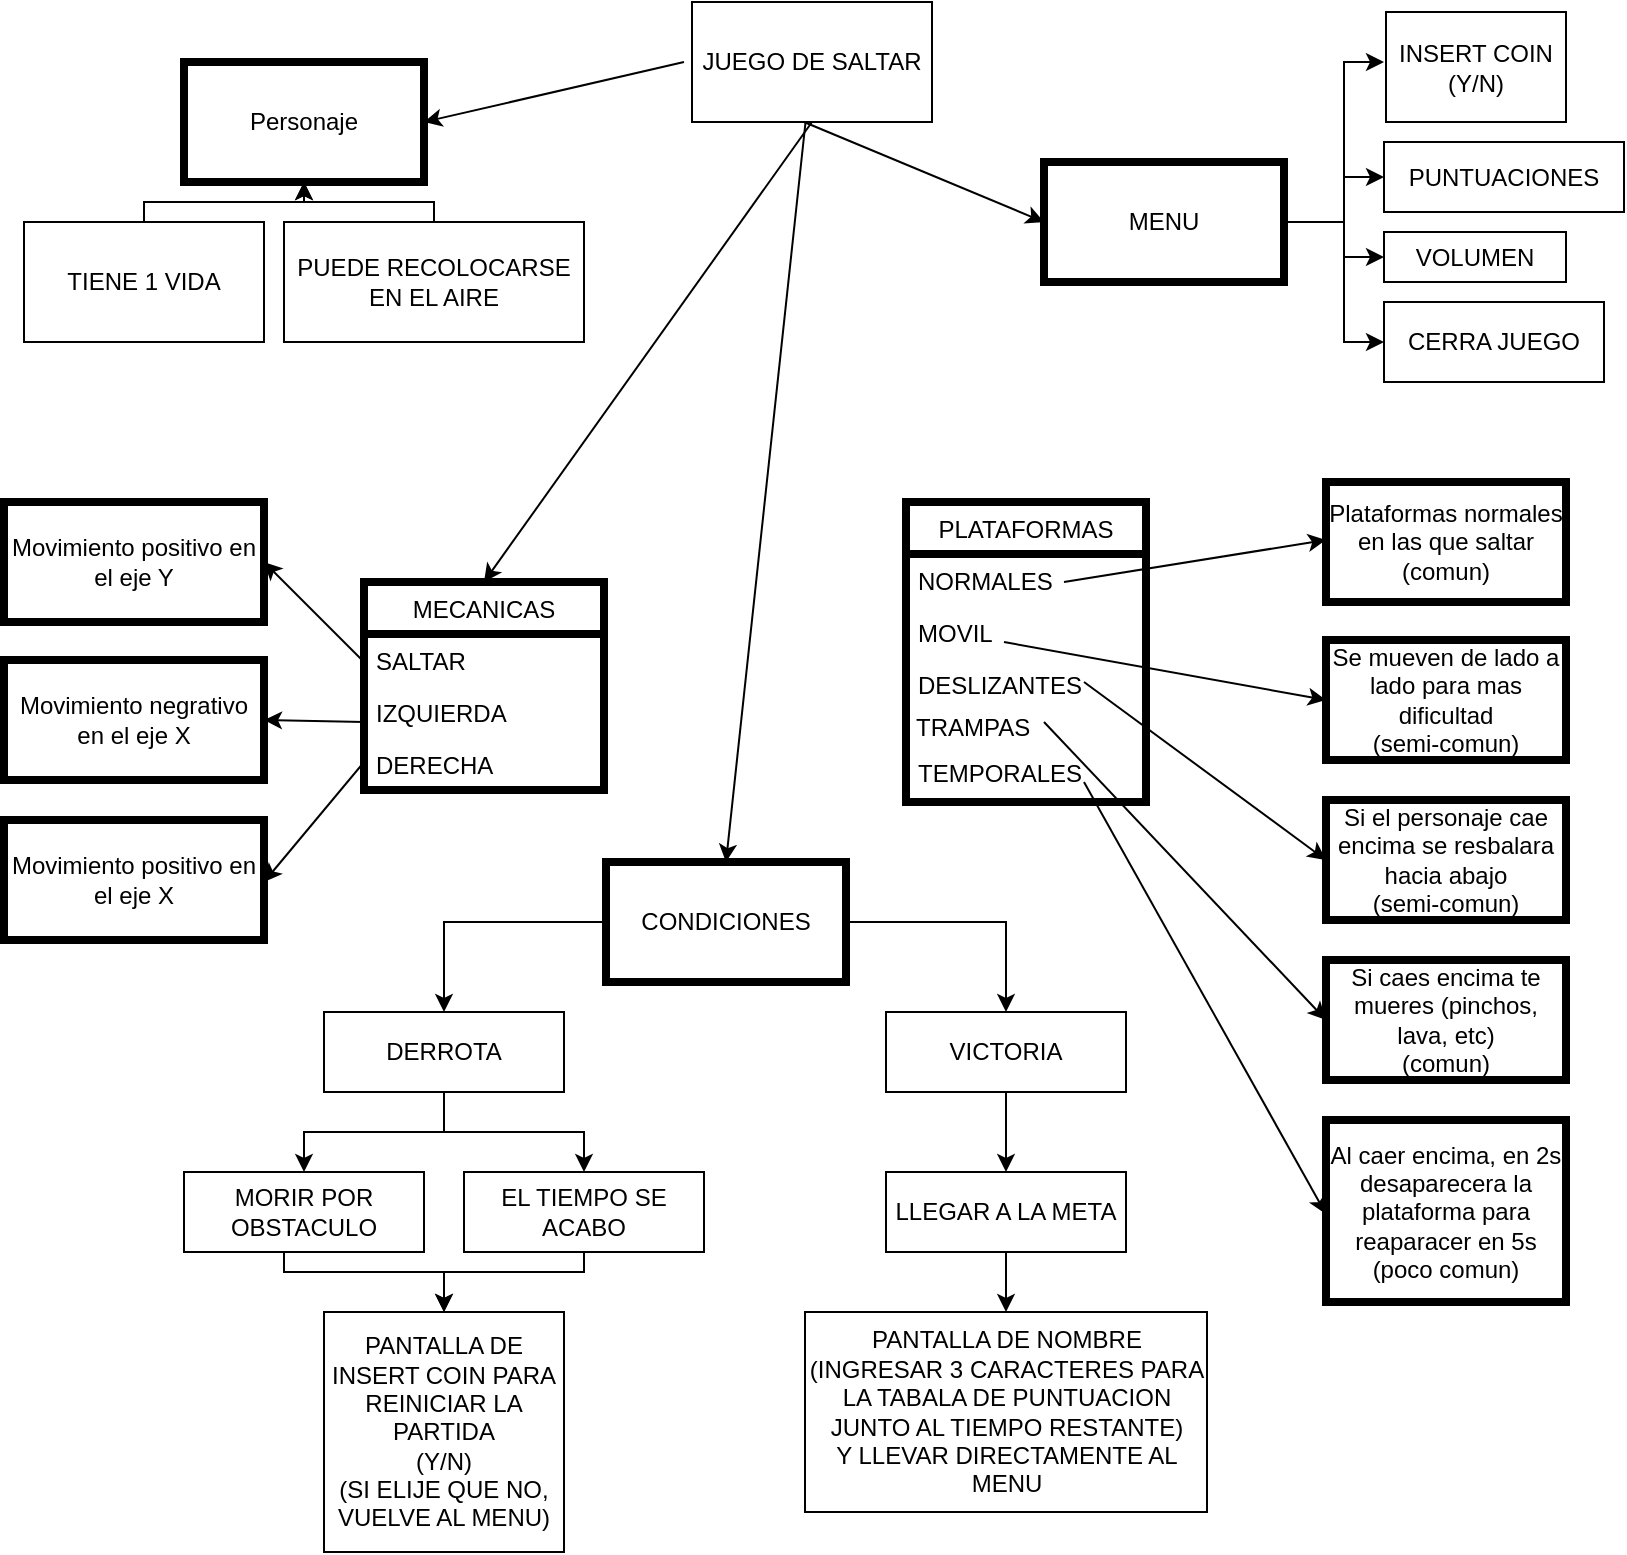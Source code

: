 <mxfile version="20.8.16" type="device"><diagram name="Página-1" id="3yA70LIyxmt2EKjk6LRG"><mxGraphModel dx="1060" dy="850" grid="1" gridSize="10" guides="1" tooltips="1" connect="1" arrows="1" fold="1" page="1" pageScale="1" pageWidth="827" pageHeight="1169" math="0" shadow="0"><root><mxCell id="0"/><mxCell id="1" parent="0"/><mxCell id="r-nHZnIpim8jRG2COSW8-95" style="rounded=0;orthogonalLoop=1;jettySize=auto;html=1;entryX=0.5;entryY=0;entryDx=0;entryDy=0;" edge="1" parent="1" source="r-nHZnIpim8jRG2COSW8-1" target="r-nHZnIpim8jRG2COSW8-58"><mxGeometry relative="1" as="geometry"/></mxCell><mxCell id="r-nHZnIpim8jRG2COSW8-1" value="JUEGO DE SALTAR" style="rounded=0;whiteSpace=wrap;html=1;" vertex="1" parent="1"><mxGeometry x="354" y="10" width="120" height="60" as="geometry"/></mxCell><mxCell id="r-nHZnIpim8jRG2COSW8-3" value="MECANICAS" style="swimlane;fontStyle=0;childLayout=stackLayout;horizontal=1;startSize=26;fillColor=none;horizontalStack=0;resizeParent=1;resizeParentMax=0;resizeLast=0;collapsible=1;marginBottom=0;strokeWidth=4;" vertex="1" parent="1"><mxGeometry x="190" y="300" width="120" height="104" as="geometry"/></mxCell><mxCell id="r-nHZnIpim8jRG2COSW8-4" value="SALTAR&#10;" style="text;strokeColor=none;fillColor=none;align=left;verticalAlign=top;spacingLeft=4;spacingRight=4;overflow=hidden;rotatable=0;points=[[0,0.5],[1,0.5]];portConstraint=eastwest;" vertex="1" parent="r-nHZnIpim8jRG2COSW8-3"><mxGeometry y="26" width="120" height="26" as="geometry"/></mxCell><mxCell id="r-nHZnIpim8jRG2COSW8-5" value="IZQUIERDA " style="text;strokeColor=none;fillColor=none;align=left;verticalAlign=top;spacingLeft=4;spacingRight=4;overflow=hidden;rotatable=0;points=[[0,0.5],[1,0.5]];portConstraint=eastwest;" vertex="1" parent="r-nHZnIpim8jRG2COSW8-3"><mxGeometry y="52" width="120" height="26" as="geometry"/></mxCell><mxCell id="r-nHZnIpim8jRG2COSW8-6" value="DERECHA" style="text;strokeColor=none;fillColor=none;align=left;verticalAlign=top;spacingLeft=4;spacingRight=4;overflow=hidden;rotatable=0;points=[[0,0.5],[1,0.5]];portConstraint=eastwest;" vertex="1" parent="r-nHZnIpim8jRG2COSW8-3"><mxGeometry y="78" width="120" height="26" as="geometry"/></mxCell><mxCell id="r-nHZnIpim8jRG2COSW8-7" value="PLATAFORMAS" style="swimlane;fontStyle=0;childLayout=stackLayout;horizontal=1;startSize=26;fillColor=none;horizontalStack=0;resizeParent=1;resizeParentMax=0;resizeLast=0;collapsible=1;marginBottom=0;strokeWidth=4;" vertex="1" parent="1"><mxGeometry x="461" y="260" width="120" height="150" as="geometry"><mxRectangle x="461" y="260" width="130" height="30" as="alternateBounds"/></mxGeometry></mxCell><mxCell id="r-nHZnIpim8jRG2COSW8-8" value="NORMALES" style="text;strokeColor=none;fillColor=none;align=left;verticalAlign=top;spacingLeft=4;spacingRight=4;overflow=hidden;rotatable=0;points=[[0,0.5],[1,0.5]];portConstraint=eastwest;strokeWidth=4;" vertex="1" parent="r-nHZnIpim8jRG2COSW8-7"><mxGeometry y="26" width="120" height="26" as="geometry"/></mxCell><mxCell id="r-nHZnIpim8jRG2COSW8-9" value="MOVIL" style="text;strokeColor=none;fillColor=none;align=left;verticalAlign=top;spacingLeft=4;spacingRight=4;overflow=hidden;rotatable=0;points=[[0,0.5],[1,0.5]];portConstraint=eastwest;" vertex="1" parent="r-nHZnIpim8jRG2COSW8-7"><mxGeometry y="52" width="120" height="26" as="geometry"/></mxCell><mxCell id="r-nHZnIpim8jRG2COSW8-10" value="DESLIZANTES" style="text;strokeColor=none;fillColor=none;align=left;verticalAlign=top;spacingLeft=4;spacingRight=4;overflow=hidden;rotatable=0;points=[[0,0.5],[1,0.5]];portConstraint=eastwest;spacing=2;strokeWidth=4;" vertex="1" parent="r-nHZnIpim8jRG2COSW8-7"><mxGeometry y="78" width="120" height="72" as="geometry"/></mxCell><mxCell id="r-nHZnIpim8jRG2COSW8-12" value="TRAMPAS" style="text;strokeColor=none;fillColor=none;align=left;verticalAlign=top;spacingLeft=4;spacingRight=4;overflow=hidden;rotatable=0;points=[[0,0.5],[1,0.5]];portConstraint=eastwest;" vertex="1" parent="1"><mxGeometry x="460" y="359" width="120" height="26" as="geometry"/></mxCell><mxCell id="r-nHZnIpim8jRG2COSW8-13" value="TEMPORALES" style="text;strokeColor=none;fillColor=none;align=left;verticalAlign=top;spacingLeft=4;spacingRight=4;overflow=hidden;rotatable=0;points=[[0,0.5],[1,0.5]];portConstraint=eastwest;" vertex="1" parent="1"><mxGeometry x="461" y="382" width="120" height="26" as="geometry"/></mxCell><mxCell id="r-nHZnIpim8jRG2COSW8-14" value="Se mueven de lado a lado para mas dificultad&lt;br&gt;(semi-comun)" style="rounded=0;whiteSpace=wrap;html=1;strokeWidth=4;" vertex="1" parent="1"><mxGeometry x="671" y="329" width="120" height="60" as="geometry"/></mxCell><mxCell id="r-nHZnIpim8jRG2COSW8-15" value="Si el personaje cae encima se resbalara hacia abajo&lt;br&gt;(semi-comun)" style="rounded=0;whiteSpace=wrap;html=1;strokeWidth=4;" vertex="1" parent="1"><mxGeometry x="671" y="409" width="120" height="60" as="geometry"/></mxCell><mxCell id="r-nHZnIpim8jRG2COSW8-16" value="Si caes encima te mueres (pinchos, lava, etc)&lt;br&gt;(comun)" style="rounded=0;whiteSpace=wrap;html=1;strokeWidth=4;" vertex="1" parent="1"><mxGeometry x="671" y="489" width="120" height="60" as="geometry"/></mxCell><mxCell id="r-nHZnIpim8jRG2COSW8-17" value="Al caer encima, en 2s desaparecera la plataforma para reaparacer en 5s&lt;br&gt;(poco comun)" style="rounded=0;whiteSpace=wrap;html=1;strokeWidth=4;" vertex="1" parent="1"><mxGeometry x="671" y="569" width="120" height="91" as="geometry"/></mxCell><mxCell id="r-nHZnIpim8jRG2COSW8-18" value="Plataformas normales&lt;br&gt;en las que saltar&lt;br&gt;(comun)" style="rounded=0;whiteSpace=wrap;html=1;strokeWidth=4;" vertex="1" parent="1"><mxGeometry x="671" y="250" width="120" height="60" as="geometry"/></mxCell><mxCell id="r-nHZnIpim8jRG2COSW8-19" value="" style="endArrow=classic;html=1;rounded=0;entryX=0;entryY=0.483;entryDx=0;entryDy=0;entryPerimeter=0;" edge="1" parent="1" target="r-nHZnIpim8jRG2COSW8-18"><mxGeometry width="50" height="50" relative="1" as="geometry"><mxPoint x="540" y="300" as="sourcePoint"/><mxPoint x="621" y="490" as="targetPoint"/></mxGeometry></mxCell><mxCell id="r-nHZnIpim8jRG2COSW8-20" value="" style="endArrow=classic;html=1;rounded=0;entryX=0;entryY=0.5;entryDx=0;entryDy=0;entryPerimeter=0;" edge="1" parent="1" target="r-nHZnIpim8jRG2COSW8-14"><mxGeometry width="50" height="50" relative="1" as="geometry"><mxPoint x="510" y="330" as="sourcePoint"/><mxPoint x="621" y="490" as="targetPoint"/><Array as="points"/></mxGeometry></mxCell><mxCell id="r-nHZnIpim8jRG2COSW8-21" value="" style="endArrow=classic;html=1;rounded=0;entryX=0;entryY=0.5;entryDx=0;entryDy=0;entryPerimeter=0;" edge="1" parent="1" target="r-nHZnIpim8jRG2COSW8-15"><mxGeometry width="50" height="50" relative="1" as="geometry"><mxPoint x="550" y="350" as="sourcePoint"/><mxPoint x="621" y="490" as="targetPoint"/></mxGeometry></mxCell><mxCell id="r-nHZnIpim8jRG2COSW8-23" value="" style="endArrow=classic;html=1;rounded=0;entryX=0;entryY=0.5;entryDx=0;entryDy=0;entryPerimeter=0;" edge="1" parent="1" target="r-nHZnIpim8jRG2COSW8-16"><mxGeometry width="50" height="50" relative="1" as="geometry"><mxPoint x="530" y="370" as="sourcePoint"/><mxPoint x="621" y="490" as="targetPoint"/></mxGeometry></mxCell><mxCell id="r-nHZnIpim8jRG2COSW8-24" value="" style="endArrow=classic;html=1;rounded=0;entryX=0;entryY=0.517;entryDx=0;entryDy=0;entryPerimeter=0;" edge="1" parent="1" target="r-nHZnIpim8jRG2COSW8-17"><mxGeometry relative="1" as="geometry"><mxPoint x="550" y="400" as="sourcePoint"/><mxPoint x="631" y="550" as="targetPoint"/></mxGeometry></mxCell><mxCell id="r-nHZnIpim8jRG2COSW8-27" value="Movimiento positivo en el eje Y" style="rounded=0;whiteSpace=wrap;html=1;strokeWidth=4;" vertex="1" parent="1"><mxGeometry x="10" y="260" width="130" height="60" as="geometry"/></mxCell><mxCell id="r-nHZnIpim8jRG2COSW8-28" value="Movimiento positivo en el eje X" style="rounded=0;whiteSpace=wrap;html=1;strokeWidth=4;" vertex="1" parent="1"><mxGeometry x="10" y="419" width="130" height="60" as="geometry"/></mxCell><mxCell id="r-nHZnIpim8jRG2COSW8-30" value="" style="endArrow=classic;html=1;rounded=0;exitX=0;exitY=0.538;exitDx=0;exitDy=0;exitPerimeter=0;entryX=1;entryY=0.5;entryDx=0;entryDy=0;" edge="1" parent="1" source="r-nHZnIpim8jRG2COSW8-4" target="r-nHZnIpim8jRG2COSW8-27"><mxGeometry width="50" height="50" relative="1" as="geometry"><mxPoint x="190" y="480" as="sourcePoint"/><mxPoint x="240" y="430" as="targetPoint"/></mxGeometry></mxCell><mxCell id="r-nHZnIpim8jRG2COSW8-31" value="" style="endArrow=classic;html=1;rounded=0;exitX=0;exitY=0.692;exitDx=0;exitDy=0;exitPerimeter=0;entryX=1;entryY=0.5;entryDx=0;entryDy=0;" edge="1" parent="1" source="r-nHZnIpim8jRG2COSW8-5" target="r-nHZnIpim8jRG2COSW8-29"><mxGeometry width="50" height="50" relative="1" as="geometry"><mxPoint x="190" y="480" as="sourcePoint"/><mxPoint x="240" y="430" as="targetPoint"/></mxGeometry></mxCell><mxCell id="r-nHZnIpim8jRG2COSW8-32" value="" style="endArrow=classic;html=1;rounded=0;exitX=0;exitY=0.462;exitDx=0;exitDy=0;exitPerimeter=0;entryX=1;entryY=0.517;entryDx=0;entryDy=0;entryPerimeter=0;" edge="1" parent="1" source="r-nHZnIpim8jRG2COSW8-6" target="r-nHZnIpim8jRG2COSW8-28"><mxGeometry width="50" height="50" relative="1" as="geometry"><mxPoint x="190" y="480" as="sourcePoint"/><mxPoint x="240" y="430" as="targetPoint"/></mxGeometry></mxCell><mxCell id="r-nHZnIpim8jRG2COSW8-29" value="Movimiento negrativo en el eje X" style="rounded=0;whiteSpace=wrap;html=1;strokeWidth=4;" vertex="1" parent="1"><mxGeometry x="10" y="339" width="130" height="60" as="geometry"/></mxCell><mxCell id="r-nHZnIpim8jRG2COSW8-33" value="" style="endArrow=classic;html=1;rounded=0;exitX=0.5;exitY=1;exitDx=0;exitDy=0;exitPerimeter=0;entryX=0.5;entryY=0;entryDx=0;entryDy=0;entryPerimeter=0;" edge="1" parent="1" source="r-nHZnIpim8jRG2COSW8-1" target="r-nHZnIpim8jRG2COSW8-3"><mxGeometry width="50" height="50" relative="1" as="geometry"><mxPoint x="370" y="340" as="sourcePoint"/><mxPoint x="420" y="290" as="targetPoint"/></mxGeometry></mxCell><mxCell id="r-nHZnIpim8jRG2COSW8-35" value="Personaje" style="rounded=0;whiteSpace=wrap;html=1;strokeWidth=4;" vertex="1" parent="1"><mxGeometry x="100" y="40" width="120" height="60" as="geometry"/></mxCell><mxCell id="r-nHZnIpim8jRG2COSW8-46" style="edgeStyle=orthogonalEdgeStyle;rounded=0;orthogonalLoop=1;jettySize=auto;html=1;entryX=0.5;entryY=1;entryDx=0;entryDy=0;" edge="1" parent="1" source="r-nHZnIpim8jRG2COSW8-36" target="r-nHZnIpim8jRG2COSW8-35"><mxGeometry relative="1" as="geometry"><Array as="points"><mxPoint x="80" y="110"/><mxPoint x="160" y="110"/></Array></mxGeometry></mxCell><mxCell id="r-nHZnIpim8jRG2COSW8-36" value="TIENE 1 VIDA" style="rounded=0;whiteSpace=wrap;html=1;strokeWidth=1;" vertex="1" parent="1"><mxGeometry x="20" y="120" width="120" height="60" as="geometry"/></mxCell><mxCell id="r-nHZnIpim8jRG2COSW8-47" style="edgeStyle=orthogonalEdgeStyle;rounded=0;orthogonalLoop=1;jettySize=auto;html=1;" edge="1" parent="1" source="r-nHZnIpim8jRG2COSW8-37"><mxGeometry relative="1" as="geometry"><mxPoint x="160.0" y="100" as="targetPoint"/><Array as="points"><mxPoint x="225" y="110"/><mxPoint x="160" y="110"/></Array></mxGeometry></mxCell><mxCell id="r-nHZnIpim8jRG2COSW8-37" value="PUEDE RECOLOCARSE EN EL AIRE" style="rounded=0;whiteSpace=wrap;html=1;strokeWidth=1;" vertex="1" parent="1"><mxGeometry x="150" y="120" width="150" height="60" as="geometry"/></mxCell><mxCell id="r-nHZnIpim8jRG2COSW8-38" value="" style="endArrow=classic;html=1;rounded=0;" edge="1" parent="1"><mxGeometry width="50" height="50" relative="1" as="geometry"><mxPoint x="350" y="40" as="sourcePoint"/><mxPoint x="220" y="70" as="targetPoint"/></mxGeometry></mxCell><mxCell id="r-nHZnIpim8jRG2COSW8-54" style="edgeStyle=orthogonalEdgeStyle;rounded=0;orthogonalLoop=1;jettySize=auto;html=1;" edge="1" parent="1" source="r-nHZnIpim8jRG2COSW8-39"><mxGeometry relative="1" as="geometry"><mxPoint x="700" y="40" as="targetPoint"/><Array as="points"><mxPoint x="680" y="120"/><mxPoint x="680" y="40"/></Array></mxGeometry></mxCell><mxCell id="r-nHZnIpim8jRG2COSW8-55" style="edgeStyle=orthogonalEdgeStyle;rounded=0;orthogonalLoop=1;jettySize=auto;html=1;entryX=0;entryY=0.5;entryDx=0;entryDy=0;" edge="1" parent="1" source="r-nHZnIpim8jRG2COSW8-39" target="r-nHZnIpim8jRG2COSW8-41"><mxGeometry relative="1" as="geometry"><Array as="points"><mxPoint x="680" y="120"/><mxPoint x="680" y="98"/></Array></mxGeometry></mxCell><mxCell id="r-nHZnIpim8jRG2COSW8-56" style="edgeStyle=orthogonalEdgeStyle;rounded=0;orthogonalLoop=1;jettySize=auto;html=1;entryX=0;entryY=0.5;entryDx=0;entryDy=0;" edge="1" parent="1" source="r-nHZnIpim8jRG2COSW8-39" target="r-nHZnIpim8jRG2COSW8-42"><mxGeometry relative="1" as="geometry"><Array as="points"><mxPoint x="680" y="120"/><mxPoint x="680" y="138"/></Array></mxGeometry></mxCell><mxCell id="r-nHZnIpim8jRG2COSW8-57" style="edgeStyle=orthogonalEdgeStyle;rounded=0;orthogonalLoop=1;jettySize=auto;html=1;entryX=0;entryY=0.5;entryDx=0;entryDy=0;" edge="1" parent="1" source="r-nHZnIpim8jRG2COSW8-39" target="r-nHZnIpim8jRG2COSW8-43"><mxGeometry relative="1" as="geometry"><Array as="points"><mxPoint x="680" y="120"/><mxPoint x="680" y="180"/></Array></mxGeometry></mxCell><mxCell id="r-nHZnIpim8jRG2COSW8-39" value="MENU" style="rounded=0;whiteSpace=wrap;html=1;strokeWidth=4;" vertex="1" parent="1"><mxGeometry x="530" y="90" width="120" height="60" as="geometry"/></mxCell><mxCell id="r-nHZnIpim8jRG2COSW8-40" value="INSERT COIN&lt;br&gt;(Y/N)" style="rounded=0;whiteSpace=wrap;html=1;strokeWidth=1;" vertex="1" parent="1"><mxGeometry x="701" y="15" width="90" height="55" as="geometry"/></mxCell><mxCell id="r-nHZnIpim8jRG2COSW8-41" value="PUNTUACIONES" style="rounded=0;whiteSpace=wrap;html=1;strokeWidth=1;" vertex="1" parent="1"><mxGeometry x="700" y="80" width="120" height="35" as="geometry"/></mxCell><mxCell id="r-nHZnIpim8jRG2COSW8-42" value="VOLUMEN" style="rounded=0;whiteSpace=wrap;html=1;strokeWidth=1;" vertex="1" parent="1"><mxGeometry x="700" y="125" width="91" height="25" as="geometry"/></mxCell><mxCell id="r-nHZnIpim8jRG2COSW8-43" value="CERRA JUEGO" style="rounded=0;whiteSpace=wrap;html=1;strokeWidth=1;" vertex="1" parent="1"><mxGeometry x="700" y="160" width="110" height="40" as="geometry"/></mxCell><mxCell id="r-nHZnIpim8jRG2COSW8-49" style="edgeStyle=orthogonalEdgeStyle;rounded=0;orthogonalLoop=1;jettySize=auto;html=1;exitX=0.5;exitY=1;exitDx=0;exitDy=0;" edge="1" parent="1" source="r-nHZnIpim8jRG2COSW8-39" target="r-nHZnIpim8jRG2COSW8-39"><mxGeometry relative="1" as="geometry"/></mxCell><mxCell id="r-nHZnIpim8jRG2COSW8-50" style="edgeStyle=orthogonalEdgeStyle;rounded=0;orthogonalLoop=1;jettySize=auto;html=1;exitX=0.5;exitY=1;exitDx=0;exitDy=0;" edge="1" parent="1" source="r-nHZnIpim8jRG2COSW8-41" target="r-nHZnIpim8jRG2COSW8-41"><mxGeometry relative="1" as="geometry"/></mxCell><mxCell id="r-nHZnIpim8jRG2COSW8-53" value="" style="endArrow=classic;html=1;rounded=0;" edge="1" parent="1"><mxGeometry width="50" height="50" relative="1" as="geometry"><mxPoint x="410" y="70" as="sourcePoint"/><mxPoint x="530" y="120" as="targetPoint"/></mxGeometry></mxCell><mxCell id="r-nHZnIpim8jRG2COSW8-92" style="edgeStyle=orthogonalEdgeStyle;rounded=0;orthogonalLoop=1;jettySize=auto;html=1;entryX=0.5;entryY=0;entryDx=0;entryDy=0;" edge="1" parent="1" source="r-nHZnIpim8jRG2COSW8-58" target="r-nHZnIpim8jRG2COSW8-62"><mxGeometry relative="1" as="geometry"/></mxCell><mxCell id="r-nHZnIpim8jRG2COSW8-93" style="edgeStyle=orthogonalEdgeStyle;rounded=0;orthogonalLoop=1;jettySize=auto;html=1;entryX=0.5;entryY=0;entryDx=0;entryDy=0;" edge="1" parent="1" source="r-nHZnIpim8jRG2COSW8-58" target="r-nHZnIpim8jRG2COSW8-86"><mxGeometry relative="1" as="geometry"/></mxCell><mxCell id="r-nHZnIpim8jRG2COSW8-58" value="CONDICIONES" style="rounded=0;whiteSpace=wrap;html=1;strokeWidth=4;" vertex="1" parent="1"><mxGeometry x="311" y="440" width="120" height="60" as="geometry"/></mxCell><mxCell id="r-nHZnIpim8jRG2COSW8-71" style="edgeStyle=orthogonalEdgeStyle;rounded=0;orthogonalLoop=1;jettySize=auto;html=1;entryX=0.5;entryY=0;entryDx=0;entryDy=0;" edge="1" parent="1" source="r-nHZnIpim8jRG2COSW8-62" target="r-nHZnIpim8jRG2COSW8-64"><mxGeometry relative="1" as="geometry"><Array as="points"><mxPoint x="230" y="575"/><mxPoint x="160" y="575"/></Array></mxGeometry></mxCell><mxCell id="r-nHZnIpim8jRG2COSW8-72" style="edgeStyle=orthogonalEdgeStyle;rounded=0;orthogonalLoop=1;jettySize=auto;html=1;entryX=0.5;entryY=0;entryDx=0;entryDy=0;" edge="1" parent="1" source="r-nHZnIpim8jRG2COSW8-62" target="r-nHZnIpim8jRG2COSW8-65"><mxGeometry relative="1" as="geometry"><Array as="points"><mxPoint x="230" y="575"/><mxPoint x="300" y="575"/></Array></mxGeometry></mxCell><mxCell id="r-nHZnIpim8jRG2COSW8-62" value="DERROTA" style="rounded=0;whiteSpace=wrap;html=1;strokeWidth=1;" vertex="1" parent="1"><mxGeometry x="170" y="515" width="120" height="40" as="geometry"/></mxCell><mxCell id="r-nHZnIpim8jRG2COSW8-63" value="PANTALLA DE INSERT COIN PARA REINICIAR LA PARTIDA &lt;br&gt;(Y/N)&lt;br&gt;(SI ELIJE QUE NO, VUELVE AL MENU)" style="rounded=0;whiteSpace=wrap;html=1;strokeWidth=1;" vertex="1" parent="1"><mxGeometry x="170" y="665" width="120" height="120" as="geometry"/></mxCell><mxCell id="r-nHZnIpim8jRG2COSW8-74" style="edgeStyle=orthogonalEdgeStyle;rounded=0;orthogonalLoop=1;jettySize=auto;html=1;" edge="1" parent="1" source="r-nHZnIpim8jRG2COSW8-64"><mxGeometry relative="1" as="geometry"><mxPoint x="230" y="665" as="targetPoint"/><Array as="points"><mxPoint x="150" y="645"/><mxPoint x="230" y="645"/></Array></mxGeometry></mxCell><mxCell id="r-nHZnIpim8jRG2COSW8-64" value="MORIR POR OBSTACULO" style="rounded=0;whiteSpace=wrap;html=1;strokeWidth=1;" vertex="1" parent="1"><mxGeometry x="100" y="595" width="120" height="40" as="geometry"/></mxCell><mxCell id="r-nHZnIpim8jRG2COSW8-73" style="edgeStyle=orthogonalEdgeStyle;rounded=0;orthogonalLoop=1;jettySize=auto;html=1;entryX=0.5;entryY=0;entryDx=0;entryDy=0;" edge="1" parent="1" source="r-nHZnIpim8jRG2COSW8-65" target="r-nHZnIpim8jRG2COSW8-63"><mxGeometry relative="1" as="geometry"><Array as="points"><mxPoint x="300" y="645"/><mxPoint x="230" y="645"/></Array></mxGeometry></mxCell><mxCell id="r-nHZnIpim8jRG2COSW8-65" value="EL TIEMPO SE ACABO" style="rounded=0;whiteSpace=wrap;html=1;strokeWidth=1;" vertex="1" parent="1"><mxGeometry x="240" y="595" width="120" height="40" as="geometry"/></mxCell><mxCell id="r-nHZnIpim8jRG2COSW8-84" style="rounded=0;orthogonalLoop=1;jettySize=auto;html=1;entryX=0.5;entryY=0;entryDx=0;entryDy=0;" edge="1" parent="1" source="r-nHZnIpim8jRG2COSW8-86" target="r-nHZnIpim8jRG2COSW8-89"><mxGeometry relative="1" as="geometry"/></mxCell><mxCell id="r-nHZnIpim8jRG2COSW8-86" value="VICTORIA" style="rounded=0;whiteSpace=wrap;html=1;strokeWidth=1;" vertex="1" parent="1"><mxGeometry x="451" y="515" width="120" height="40" as="geometry"/></mxCell><mxCell id="r-nHZnIpim8jRG2COSW8-87" value="PANTALLA DE NOMBRE (INGRESAR 3 CARACTERES PARA LA TABALA DE PUNTUACION JUNTO AL TIEMPO RESTANTE)&lt;br&gt;Y LLEVAR DIRECTAMENTE AL MENU" style="rounded=0;whiteSpace=wrap;html=1;strokeWidth=1;" vertex="1" parent="1"><mxGeometry x="410.5" y="665" width="201" height="100" as="geometry"/></mxCell><mxCell id="r-nHZnIpim8jRG2COSW8-88" style="rounded=0;orthogonalLoop=1;jettySize=auto;html=1;" edge="1" parent="1" source="r-nHZnIpim8jRG2COSW8-89"><mxGeometry relative="1" as="geometry"><mxPoint x="511" y="665" as="targetPoint"/></mxGeometry></mxCell><mxCell id="r-nHZnIpim8jRG2COSW8-89" value="LLEGAR A LA META" style="rounded=0;whiteSpace=wrap;html=1;strokeWidth=1;" vertex="1" parent="1"><mxGeometry x="451" y="595" width="120" height="40" as="geometry"/></mxCell></root></mxGraphModel></diagram></mxfile>
